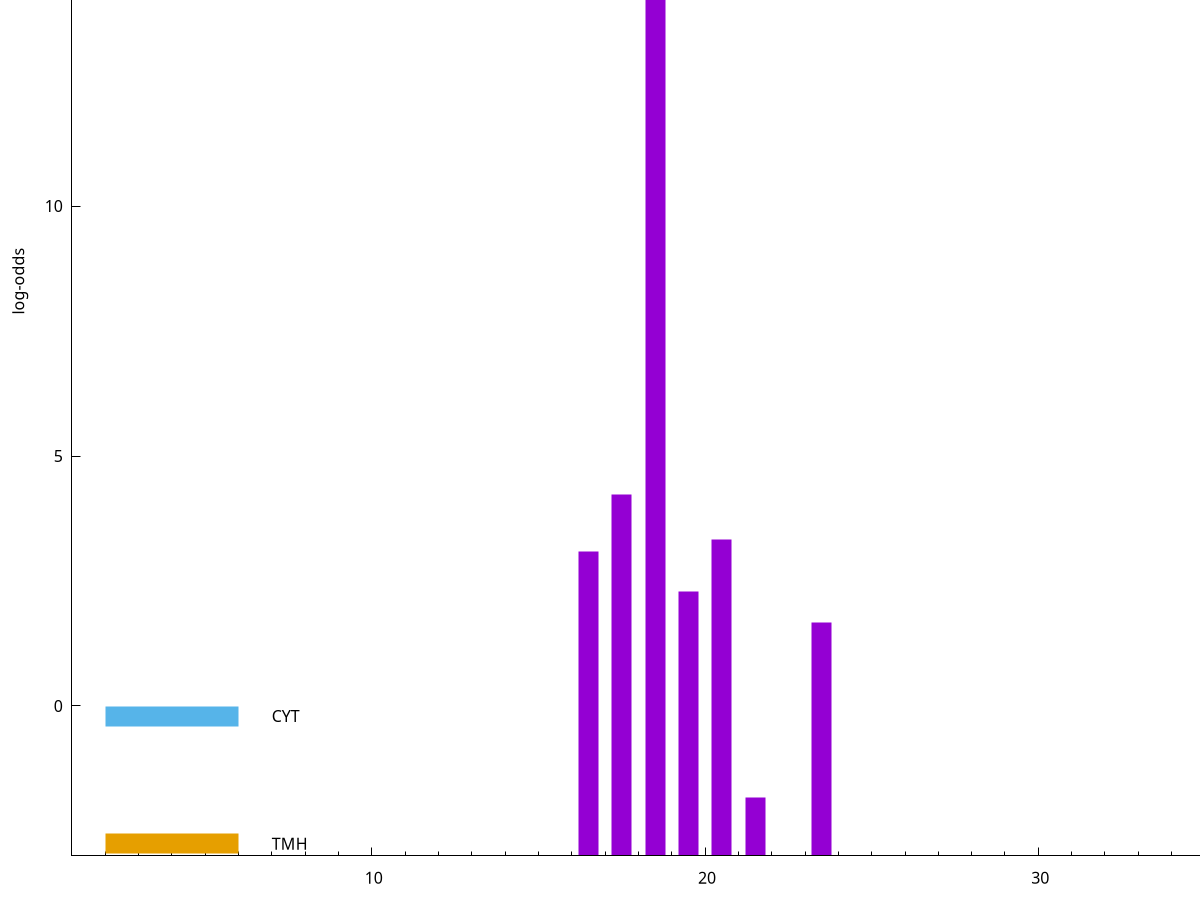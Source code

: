 set title "LipoP predictions for SRR4065668.gff"
set size 2., 1.4
set xrange [1:70] 
set mxtics 10
set yrange [-3:20]
set y2range [0:23]
set ylabel "log-odds"
set term postscript eps color solid "Helvetica" 30
set output "SRR4065668.gff.eps"
set arrow from 2,14.3167 to 6,14.3167 nohead lt 1 lw 20
set label "SpI" at 7,14.3167
set arrow from 2,-0.200913 to 6,-0.200913 nohead lt 3 lw 20
set label "CYT" at 7,-0.200913
set arrow from 2,-2.75799 to 6,-2.75799 nohead lt 4 lw 20
set label "TMH" at 7,-2.75799
set arrow from 2,14.3167 to 6,14.3167 nohead lt 1 lw 20
set label "SpI" at 7,14.3167
# NOTE: The scores below are the log-odds scores with the threshold
# NOTE: subtracted (a hack to make gnuplot make the histogram all
# NOTE: look nice).
plot "-" axes x1y2 title "" with impulses lt 1 lw 20
18.500000 17.313500
17.500000 7.225490
20.500000 6.323410
16.500000 6.089350
19.500000 5.285850
23.500000 4.666490
21.500000 1.167700
e
exit
